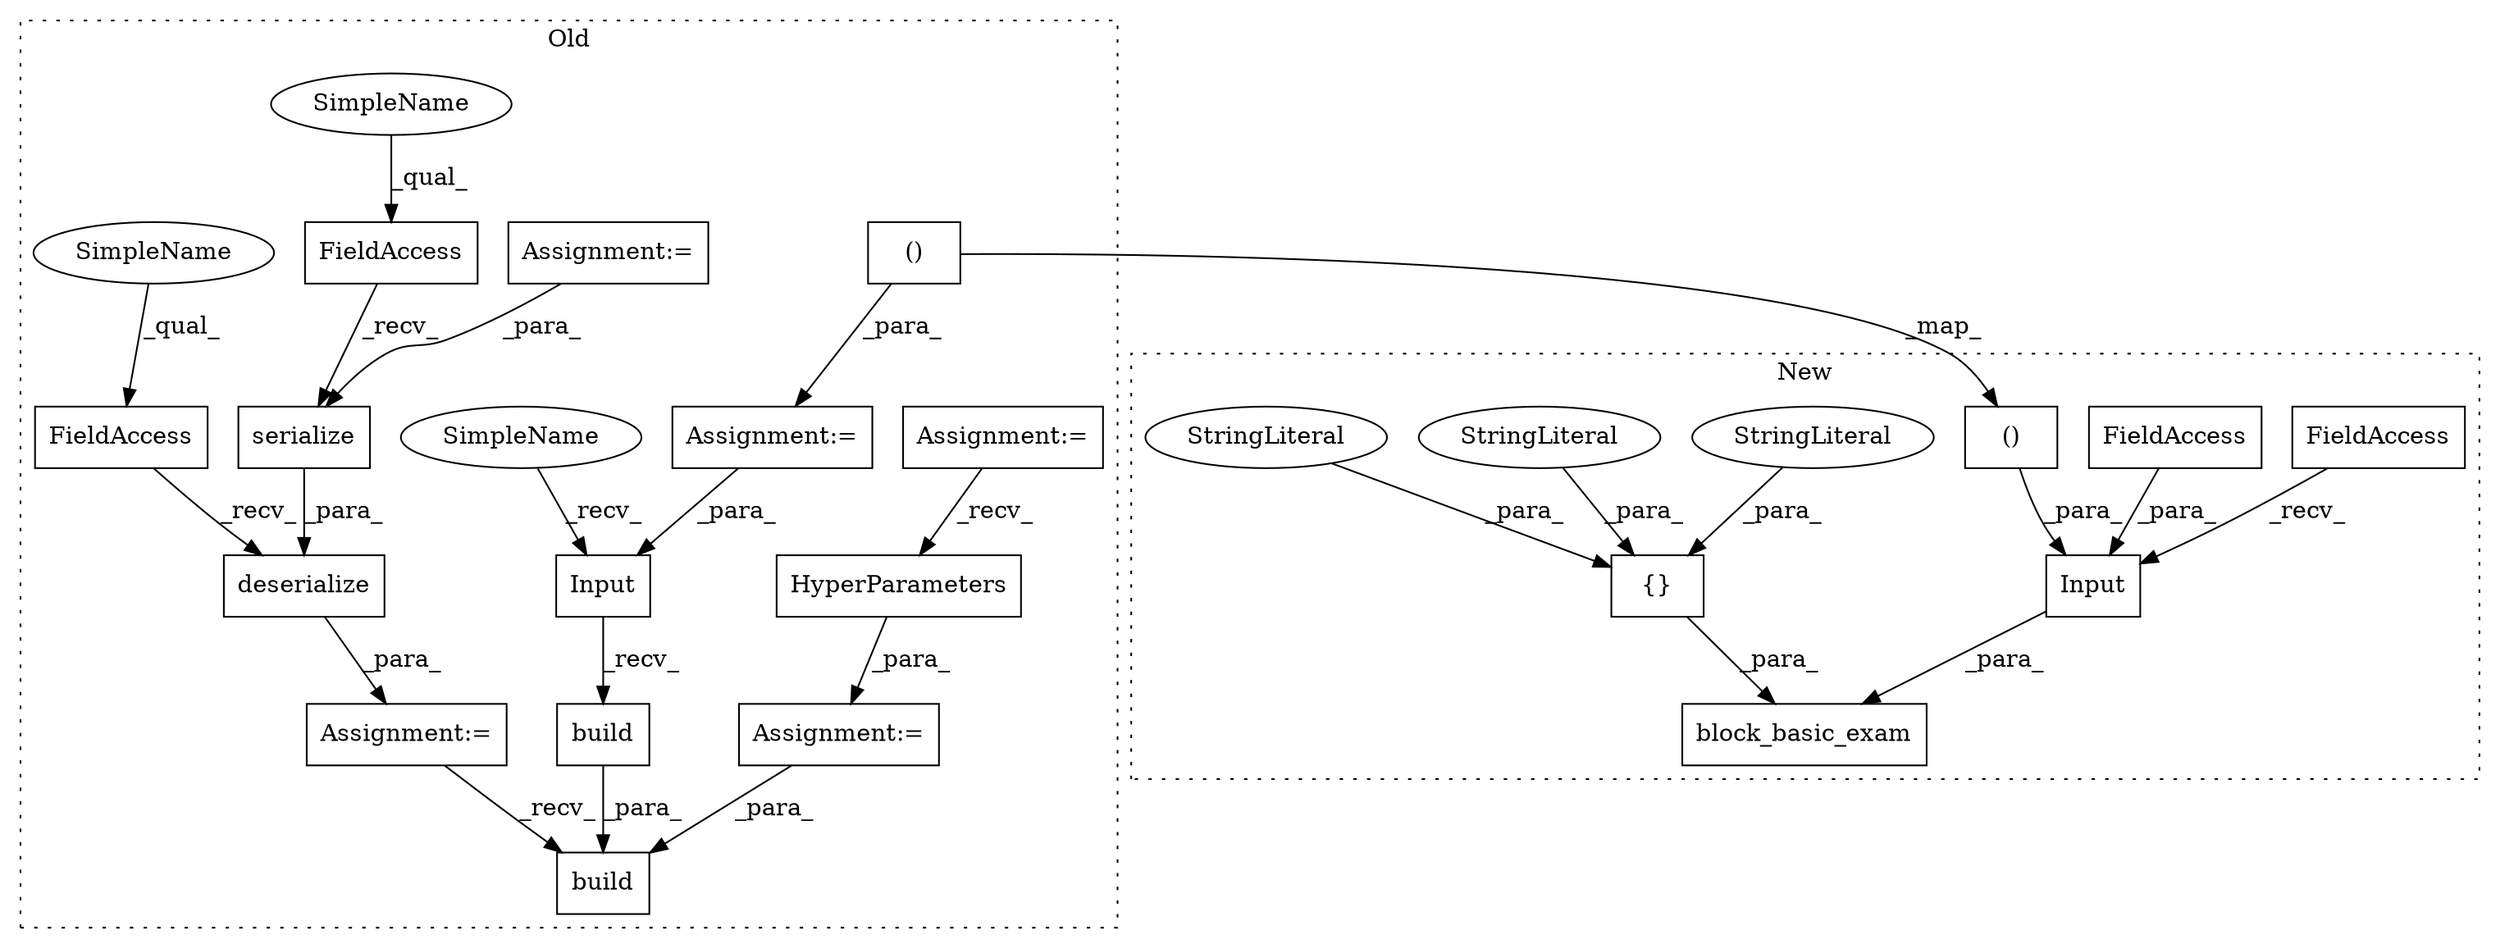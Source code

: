 digraph G {
subgraph cluster0 {
1 [label="deserialize" a="32" s="1587,1631" l="12,1" shape="box"];
4 [label="serialize" a="32" s="1615,1630" l="10,1" shape="box"];
6 [label="build" a="32" s="1644,1689" l="6,1" shape="box"];
7 [label="FieldAccess" a="22" s="1571" l="15" shape="box"];
9 [label="FieldAccess" a="22" s="1599" l="15" shape="box"];
11 [label="HyperParameters" a="32" s="1542" l="17" shape="box"];
12 [label="build" a="32" s="1682" l="7" shape="box"];
13 [label="Assignment:=" a="7" s="1570" l="1" shape="box"];
14 [label="Assignment:=" a="7" s="1530" l="1" shape="box"];
16 [label="()" a="106" s="1457" l="31" shape="box"];
18 [label="Assignment:=" a="7" s="1500" l="1" shape="box"];
19 [label="Assignment:=" a="7" s="1406" l="10" shape="box"];
20 [label="Input" a="32" s="1663,1680" l="6,1" shape="box"];
21 [label="Assignment:=" a="7" s="1451" l="6" shape="box"];
24 [label="SimpleName" a="42" s="1571" l="9" shape="ellipse"];
25 [label="SimpleName" a="42" s="1599" l="9" shape="ellipse"];
26 [label="SimpleName" a="42" s="1653" l="9" shape="ellipse"];
label = "Old";
style="dotted";
}
subgraph cluster1 {
2 [label="block_basic_exam" a="32" s="984,1180" l="17,1" shape="box"];
3 [label="{}" a="4" s="1116,1179" l="1,1" shape="box"];
5 [label="Input" a="32" s="1040,1102" l="11,1" shape="box"];
8 [label="FieldAccess" a="22" s="1023" l="10" shape="box"];
10 [label="FieldAccess" a="22" s="1084" l="10" shape="box"];
15 [label="()" a="106" s="1051" l="31" shape="box"];
17 [label="StringLiteral" a="45" s="1148" l="21" shape="ellipse"];
22 [label="StringLiteral" a="45" s="1130" l="17" shape="ellipse"];
23 [label="StringLiteral" a="45" s="1117" l="12" shape="ellipse"];
label = "New";
style="dotted";
}
1 -> 13 [label="_para_"];
3 -> 2 [label="_para_"];
4 -> 1 [label="_para_"];
5 -> 2 [label="_para_"];
7 -> 1 [label="_recv_"];
8 -> 5 [label="_recv_"];
9 -> 4 [label="_recv_"];
10 -> 5 [label="_para_"];
11 -> 14 [label="_para_"];
12 -> 6 [label="_para_"];
13 -> 6 [label="_recv_"];
14 -> 6 [label="_para_"];
15 -> 5 [label="_para_"];
16 -> 15 [label="_map_"];
16 -> 21 [label="_para_"];
17 -> 3 [label="_para_"];
18 -> 4 [label="_para_"];
19 -> 11 [label="_recv_"];
20 -> 12 [label="_recv_"];
21 -> 20 [label="_para_"];
22 -> 3 [label="_para_"];
23 -> 3 [label="_para_"];
24 -> 7 [label="_qual_"];
25 -> 9 [label="_qual_"];
26 -> 20 [label="_recv_"];
}